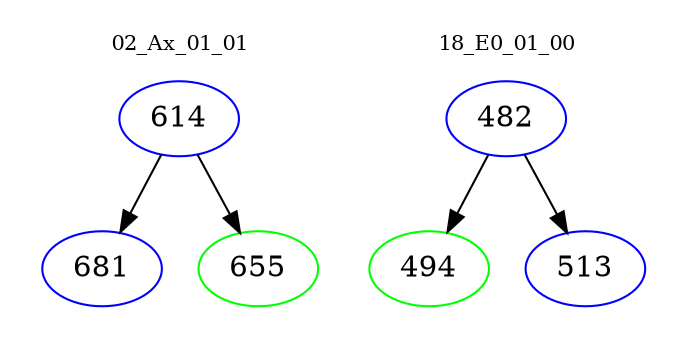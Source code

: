 digraph{
subgraph cluster_0 {
color = white
label = "02_Ax_01_01";
fontsize=10;
T0_614 [label="614", color="blue"]
T0_614 -> T0_681 [color="black"]
T0_681 [label="681", color="blue"]
T0_614 -> T0_655 [color="black"]
T0_655 [label="655", color="green"]
}
subgraph cluster_1 {
color = white
label = "18_E0_01_00";
fontsize=10;
T1_482 [label="482", color="blue"]
T1_482 -> T1_494 [color="black"]
T1_494 [label="494", color="green"]
T1_482 -> T1_513 [color="black"]
T1_513 [label="513", color="blue"]
}
}
